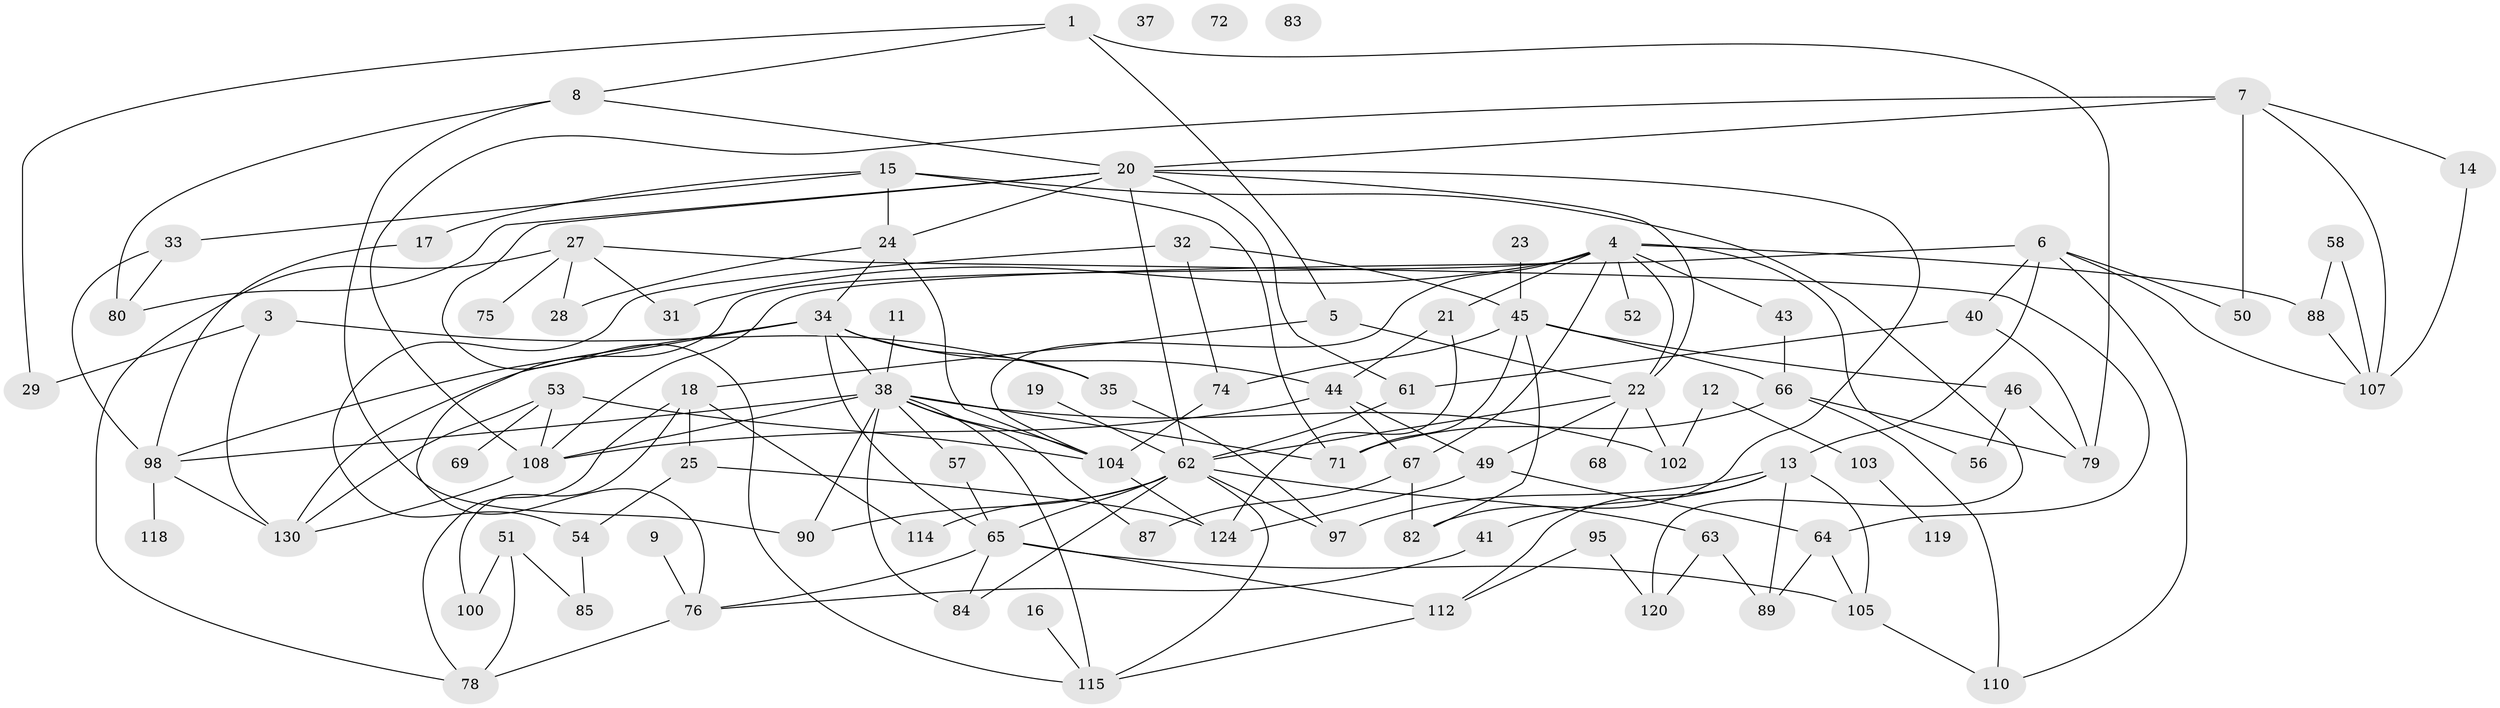 // Generated by graph-tools (version 1.1) at 2025/23/03/03/25 07:23:26]
// undirected, 92 vertices, 161 edges
graph export_dot {
graph [start="1"]
  node [color=gray90,style=filled];
  1 [super="+2"];
  3 [super="+116"];
  4 [super="+10"];
  5;
  6 [super="+91"];
  7 [super="+36"];
  8 [super="+42"];
  9;
  11;
  12;
  13 [super="+111"];
  14;
  15 [super="+39"];
  16;
  17;
  18 [super="+109"];
  19 [super="+55"];
  20 [super="+47"];
  21;
  22 [super="+26"];
  23;
  24 [super="+30"];
  25 [super="+73"];
  27 [super="+129"];
  28;
  29;
  31 [super="+96"];
  32;
  33;
  34 [super="+59"];
  35 [super="+81"];
  37;
  38 [super="+70"];
  40 [super="+48"];
  41;
  43;
  44 [super="+92"];
  45 [super="+106"];
  46;
  49;
  50;
  51 [super="+126"];
  52;
  53 [super="+86"];
  54 [super="+60"];
  56;
  57 [super="+127"];
  58;
  61;
  62 [super="+125"];
  63;
  64 [super="+93"];
  65;
  66 [super="+131"];
  67;
  68;
  69;
  71;
  72;
  74 [super="+123"];
  75;
  76 [super="+77"];
  78;
  79 [super="+101"];
  80;
  82;
  83;
  84;
  85;
  87;
  88 [super="+94"];
  89;
  90;
  95 [super="+117"];
  97;
  98 [super="+99"];
  100;
  102;
  103;
  104 [super="+121"];
  105 [super="+128"];
  107 [super="+113"];
  108 [super="+122"];
  110;
  112;
  114;
  115;
  118;
  119;
  120;
  124;
  130 [super="+132"];
  1 -- 8;
  1 -- 29;
  1 -- 79;
  1 -- 5;
  3 -- 29;
  3 -- 35;
  3 -- 130;
  4 -- 43;
  4 -- 88;
  4 -- 67;
  4 -- 104;
  4 -- 76;
  4 -- 52;
  4 -- 21;
  4 -- 22;
  4 -- 56;
  4 -- 31;
  5 -- 18;
  5 -- 22;
  6 -- 50;
  6 -- 40;
  6 -- 108;
  6 -- 110;
  6 -- 13;
  6 -- 107;
  7 -- 14;
  7 -- 107;
  7 -- 50;
  7 -- 20;
  7 -- 108;
  8 -- 80;
  8 -- 90;
  8 -- 20;
  9 -- 76;
  11 -- 38;
  12 -- 102;
  12 -- 103;
  13 -- 89;
  13 -- 97;
  13 -- 112;
  13 -- 41;
  13 -- 105;
  14 -- 107;
  15 -- 17;
  15 -- 33;
  15 -- 120;
  15 -- 71;
  15 -- 24;
  16 -- 115;
  17 -- 98;
  18 -- 25;
  18 -- 114;
  18 -- 100;
  18 -- 78;
  19 -- 62;
  20 -- 62;
  20 -- 80;
  20 -- 115;
  20 -- 82;
  20 -- 22;
  20 -- 61;
  20 -- 24;
  21 -- 124;
  21 -- 44;
  22 -- 49;
  22 -- 68;
  22 -- 102;
  22 -- 62;
  23 -- 45;
  24 -- 28;
  24 -- 34;
  24 -- 104;
  25 -- 54;
  25 -- 124;
  27 -- 28;
  27 -- 64;
  27 -- 75 [weight=2];
  27 -- 78;
  27 -- 31;
  32 -- 45;
  32 -- 54;
  32 -- 74;
  33 -- 80;
  33 -- 98;
  34 -- 65;
  34 -- 130;
  34 -- 38;
  34 -- 98;
  34 -- 44;
  34 -- 35;
  35 -- 97;
  38 -- 84;
  38 -- 115;
  38 -- 90;
  38 -- 102;
  38 -- 71;
  38 -- 87;
  38 -- 104;
  38 -- 98;
  38 -- 57;
  38 -- 108;
  40 -- 61;
  40 -- 79;
  41 -- 76;
  43 -- 66;
  44 -- 67;
  44 -- 108;
  44 -- 49;
  45 -- 82;
  45 -- 71;
  45 -- 74;
  45 -- 46;
  45 -- 66;
  46 -- 56;
  46 -- 79;
  49 -- 64;
  49 -- 124;
  51 -- 78;
  51 -- 85;
  51 -- 100;
  53 -- 104;
  53 -- 130;
  53 -- 69;
  53 -- 108;
  54 -- 85;
  57 -- 65;
  58 -- 88;
  58 -- 107;
  61 -- 62;
  62 -- 63 [weight=2];
  62 -- 65;
  62 -- 84;
  62 -- 90;
  62 -- 97;
  62 -- 114;
  62 -- 115;
  63 -- 89;
  63 -- 120;
  64 -- 89;
  64 -- 105;
  65 -- 76;
  65 -- 84;
  65 -- 112;
  65 -- 105;
  66 -- 110;
  66 -- 71;
  66 -- 79;
  67 -- 82;
  67 -- 87;
  74 -- 104;
  76 -- 78;
  88 -- 107;
  95 -- 112;
  95 -- 120;
  98 -- 118;
  98 -- 130;
  103 -- 119;
  104 -- 124;
  105 -- 110;
  108 -- 130;
  112 -- 115;
}
